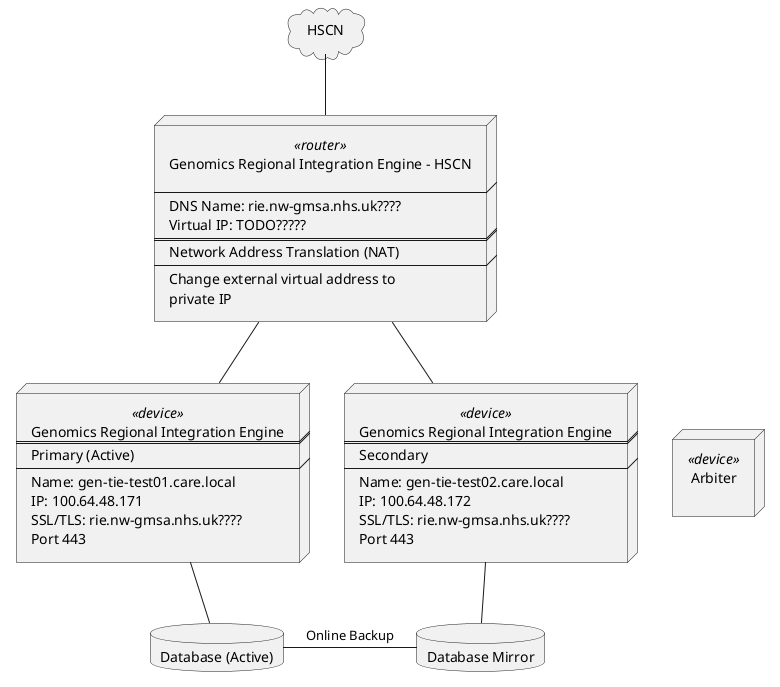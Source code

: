 @startuml

cloud HSCN [
HSCN
]

node network <<router>> [
Genomics Regional Integration Engine - HSCN

----
DNS Name: rie.nw-gmsa.nhs.uk????
Virtual IP: TODO?????
====
Network Address Translation (NAT)
----
Change external virtual address to
private IP
]


node arbiter <<device>> [
Arbiter

]


node tie1 <<device>> [
Genomics Regional Integration Engine
====
Primary (Active)
----
Name: gen-tie-test01.care.local
IP: 100.64.48.171
SSL/TLS: rie.nw-gmsa.nhs.uk????
Port 443
]


node tie2 <<device>> [
Genomics Regional Integration Engine
====
Secondary
----
Name: gen-tie-test02.care.local
IP: 100.64.48.172
SSL/TLS: rie.nw-gmsa.nhs.uk????
Port 443
]

node arbiter [
Arbiter
]


database database1 [
Database (Active)
]

database database2 [
Database Mirror
]

HSCN -- network
network -d- tie1
network -d- tie2

tie1 -r[hidden]- tie2
tie2 -r[hidden]- arbiter

tie1 -- database1
database1 -r- database2: Online Backup
tie2 -- database2



@enduml
